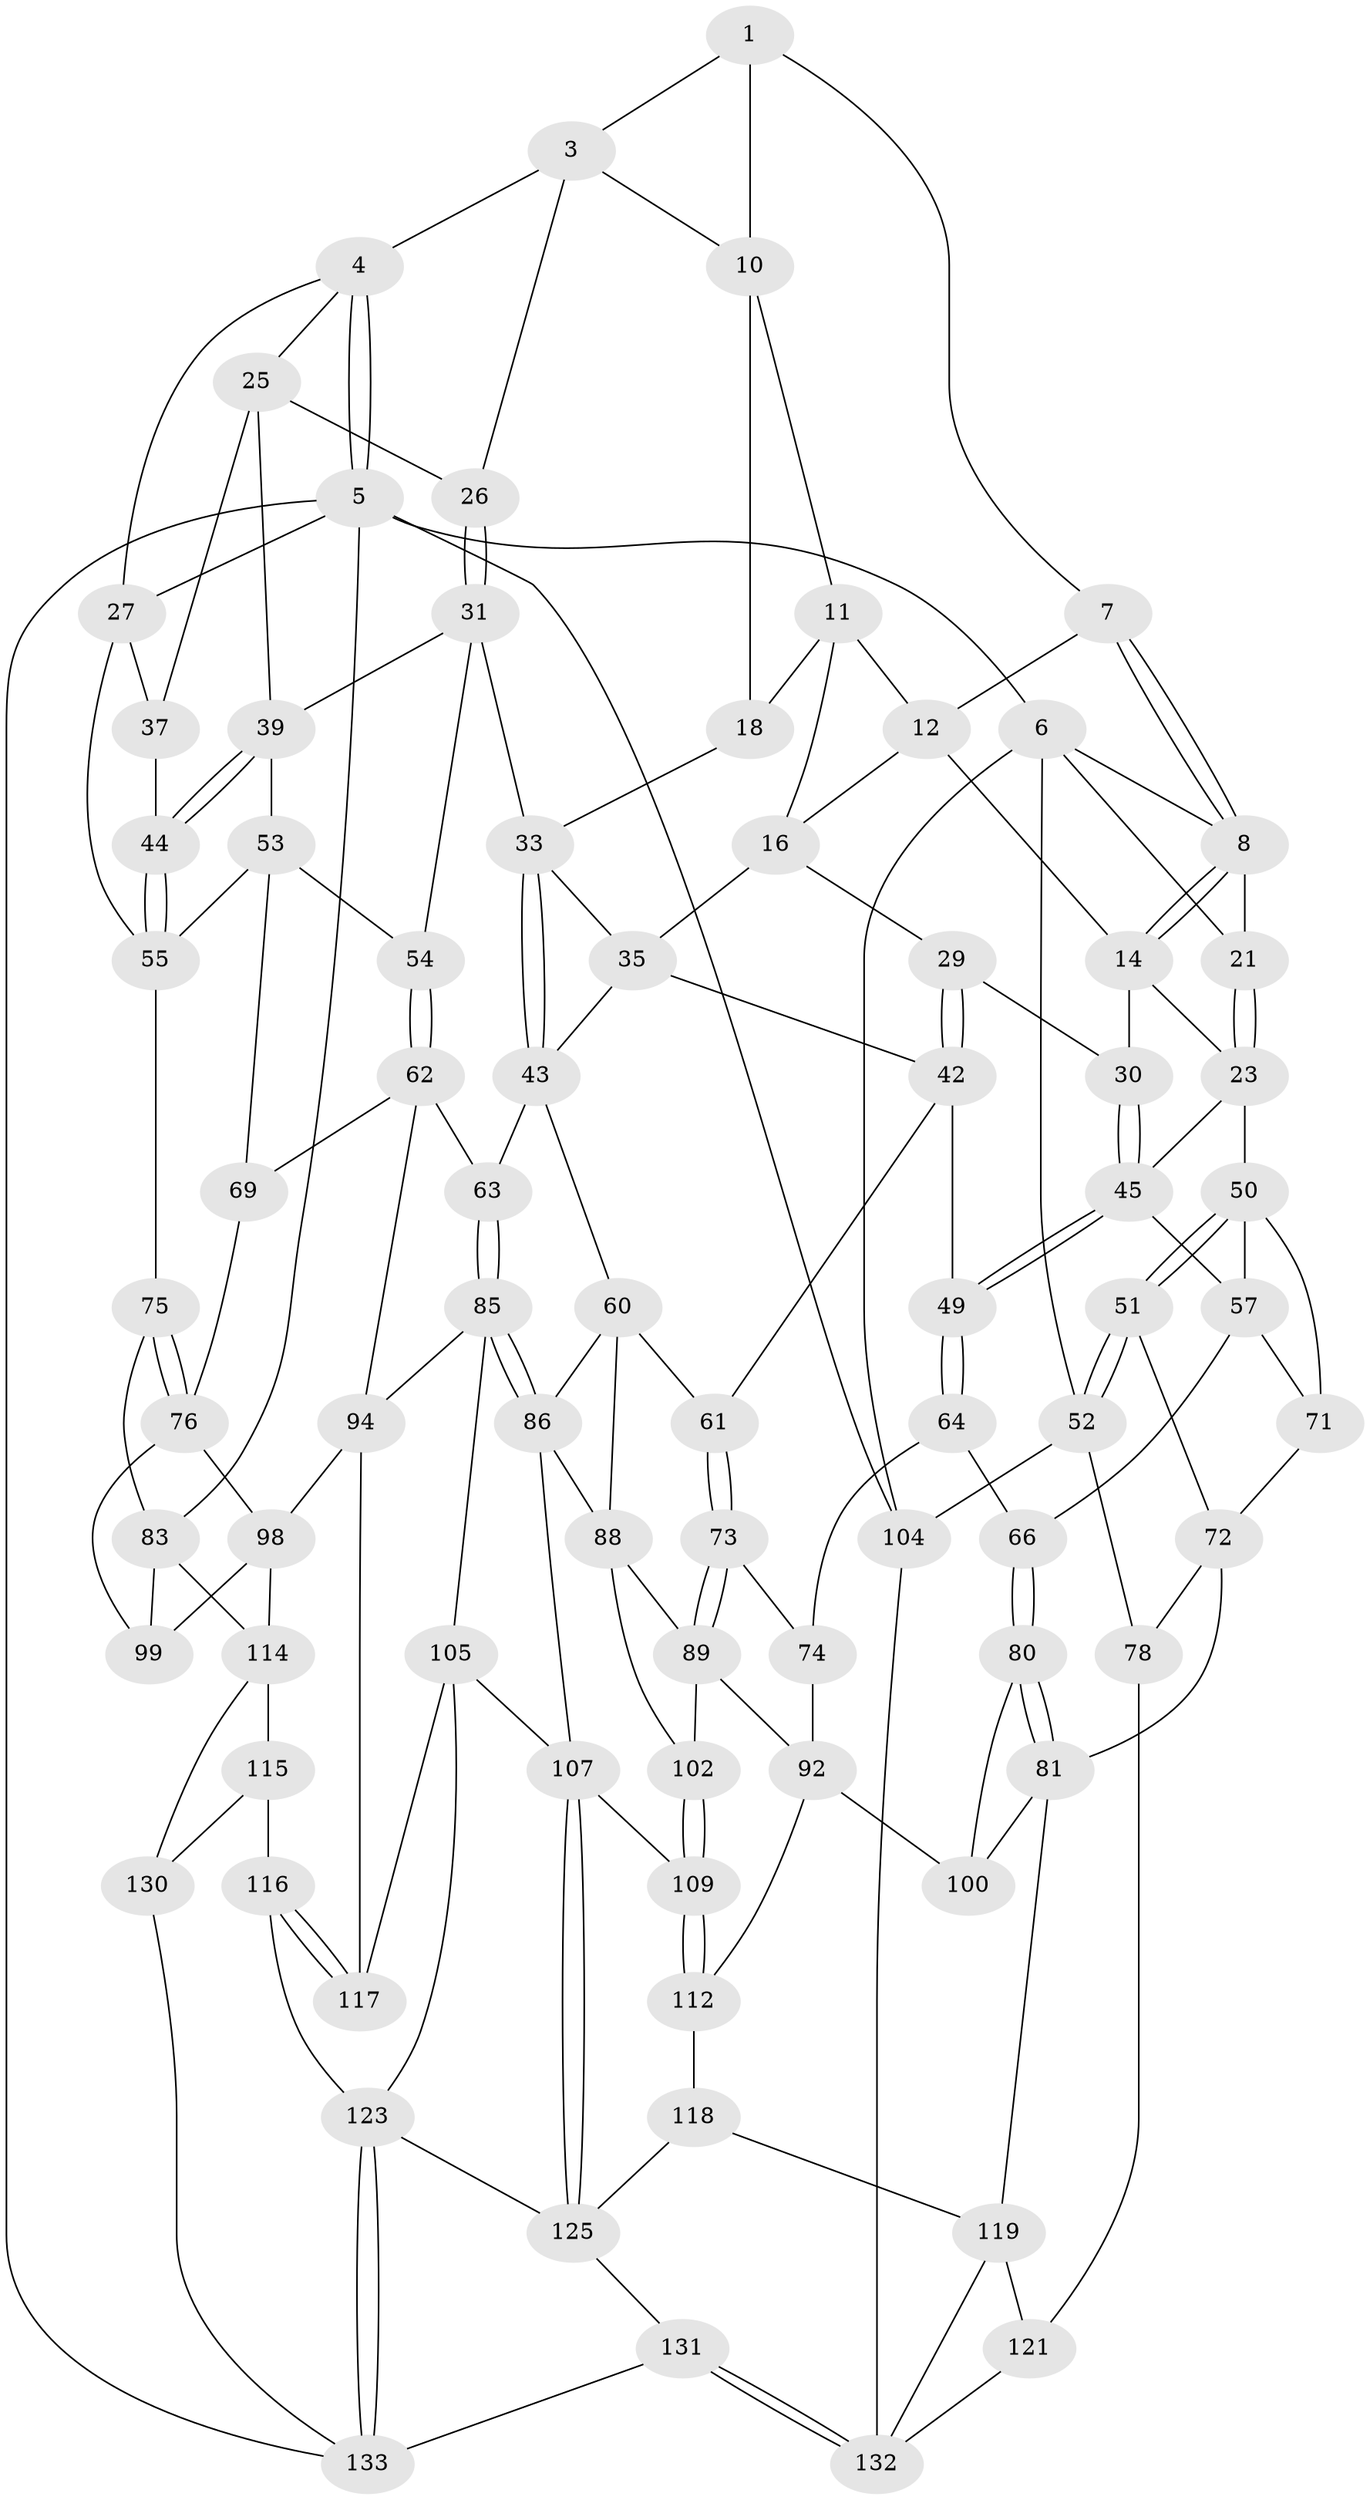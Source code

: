 // Generated by graph-tools (version 1.1) at 2025/52/02/27/25 19:52:44]
// undirected, 82 vertices, 176 edges
graph export_dot {
graph [start="1"]
  node [color=gray90,style=filled];
  1 [pos="+0.3020025642006294+0",super="+2"];
  3 [pos="+0.9562239439317592+0",super="+19"];
  4 [pos="+0.9805848509999174+0",super="+24"];
  5 [pos="+1+0",super="+82"];
  6 [pos="+0.19670433693313602+0",super="+20"];
  7 [pos="+0.2972880835665316+0"];
  8 [pos="+0.15436267849620056+0.1078307272313313",super="+9"];
  10 [pos="+0.6909986630817556+0",super="+17"];
  11 [pos="+0.4916170001625043+0.12217412461415869",super="+15"];
  12 [pos="+0.35844350533201674+0.09346776228994887",super="+13"];
  14 [pos="+0.23533979799292082+0.22261881583405035",super="+22"];
  16 [pos="+0.4404419301034793+0.2669097836363487",super="+28"];
  18 [pos="+0.618881726776066+0.251347799525639"];
  21 [pos="+0+0.16672892517481416"];
  23 [pos="+0.08501801649939864+0.3153932174760278",super="+47"];
  25 [pos="+0.8827347303797607+0.28903151475693073",super="+38"];
  26 [pos="+0.7896874642774299+0.3033203465220757"];
  27 [pos="+1+0.2815838687522968",super="+36"];
  29 [pos="+0.3577996379797528+0.33720828991383167"];
  30 [pos="+0.27646988387618465+0.33678940544899494"];
  31 [pos="+0.7857440123791897+0.31390225663229426",super="+32"];
  33 [pos="+0.6506542452658044+0.3690687034769977",super="+34"];
  35 [pos="+0.4767690680972318+0.3027877593485112",super="+41"];
  37 [pos="+1+0.37497638268095757"];
  39 [pos="+0.9089447668030649+0.35590923779012607",super="+40"];
  42 [pos="+0.3799598190795571+0.41923434676451427",super="+48"];
  43 [pos="+0.537838425728144+0.4713590384589089",super="+59"];
  44 [pos="+0.9144053920998134+0.4575352214447884"];
  45 [pos="+0.24967983499701596+0.4308976618536142",super="+46"];
  49 [pos="+0.2558876797595869+0.44127983144604666"];
  50 [pos="+0.062109277932228035+0.40826528495559133",super="+58"];
  51 [pos="+0+0.4756304817244666"];
  52 [pos="+0+0.470832899736669",super="+79"];
  53 [pos="+0.8451052541490346+0.42386361770876346",super="+56"];
  54 [pos="+0.7311329748177361+0.43317882440163763"];
  55 [pos="+0.8985308980496999+0.47768699947179644",super="+68"];
  57 [pos="+0.14005702216514865+0.4605738098625068",super="+67"];
  60 [pos="+0.4981301147231878+0.5087143849696149",super="+87"];
  61 [pos="+0.41921078782404275+0.5315864708998006"];
  62 [pos="+0.7239464288099046+0.5559644284957791",super="+70"];
  63 [pos="+0.6758025595699735+0.5551541117790608"];
  64 [pos="+0.23152210242986693+0.5254370057868407",super="+65"];
  66 [pos="+0.19724670785722825+0.5943139551770177"];
  69 [pos="+0.8396942610208351+0.5766689979028337"];
  71 [pos="+0.08896496128677567+0.5079285475981147"];
  72 [pos="+0.04714511443464539+0.5173710174416063",super="+77"];
  73 [pos="+0.40379247952779157+0.5629794665036287"];
  74 [pos="+0.4024504263635054+0.5642115952496795",super="+90"];
  75 [pos="+1+0.5946916070945756"];
  76 [pos="+0.8829668881366437+0.5867461849901087",super="+97"];
  78 [pos="+0+0.7537315180752248"];
  80 [pos="+0.18233217636980753+0.6215360377567611"];
  81 [pos="+0.10593661219156508+0.6781244080723331",super="+111"];
  83 [pos="+1+1",super="+84"];
  85 [pos="+0.5926929324002177+0.645669150773727",super="+96"];
  86 [pos="+0.5850550742939369+0.648250363062916",super="+103"];
  88 [pos="+0.48832733153727775+0.6622384120242264",super="+101"];
  89 [pos="+0.4654180010539946+0.6508184961703518",super="+91"];
  92 [pos="+0.36425851508604673+0.733594914473802",super="+93"];
  94 [pos="+0.7807506040764723+0.6695665625916613",super="+95"];
  98 [pos="+0.8781632783787465+0.7099440449941372",super="+110"];
  99 [pos="+1+0.7679745769678739"];
  100 [pos="+0.27890044909528666+0.7095297973411141"];
  102 [pos="+0.4799657555940159+0.7255548161821"];
  104 [pos="+0+1"];
  105 [pos="+0.6848639487821907+0.7556445942691343",super="+106"];
  107 [pos="+0.610523736637519+0.7874472331531489",super="+108"];
  109 [pos="+0.5197526651994369+0.811538631012957"];
  112 [pos="+0.4743532366199253+0.864242651642293",super="+113"];
  114 [pos="+0.9146847412676508+0.8346852353934903",super="+129"];
  115 [pos="+0.8794338769173113+0.8394496352400861",super="+128"];
  116 [pos="+0.8078435780999239+0.7815473840385829",super="+122"];
  117 [pos="+0.7687371752683076+0.6967011108016524"];
  118 [pos="+0.27461747544520787+0.8604522533960337",super="+127"];
  119 [pos="+0.2177272050124903+0.8613565525510427",super="+120"];
  121 [pos="+0.131840816039211+0.9036399795762096"];
  123 [pos="+0.7289529560027406+0.9002353012645821",super="+124"];
  125 [pos="+0.6168094571033095+0.9335972066261924",super="+126"];
  130 [pos="+0.8474767644235214+1"];
  131 [pos="+0.4712552019244004+1"];
  132 [pos="+0.31957224453737526+1",super="+135"];
  133 [pos="+0.6675796279762893+1",super="+134"];
  1 -- 7;
  1 -- 10;
  1 -- 3;
  3 -- 4;
  3 -- 26;
  3 -- 10;
  4 -- 5;
  4 -- 5;
  4 -- 25;
  4 -- 27;
  5 -- 6;
  5 -- 27;
  5 -- 104;
  5 -- 83;
  5 -- 133;
  6 -- 8;
  6 -- 104;
  6 -- 52;
  6 -- 21;
  7 -- 8;
  7 -- 8;
  7 -- 12;
  8 -- 14;
  8 -- 14;
  8 -- 21;
  10 -- 11;
  10 -- 18;
  11 -- 12;
  11 -- 16;
  11 -- 18;
  12 -- 16;
  12 -- 14;
  14 -- 23;
  14 -- 30;
  16 -- 35;
  16 -- 29;
  18 -- 33;
  21 -- 23;
  21 -- 23;
  23 -- 50;
  23 -- 45;
  25 -- 26;
  25 -- 37;
  25 -- 39;
  26 -- 31;
  26 -- 31;
  27 -- 37;
  27 -- 55;
  29 -- 30;
  29 -- 42;
  29 -- 42;
  30 -- 45;
  30 -- 45;
  31 -- 33;
  31 -- 54;
  31 -- 39;
  33 -- 43;
  33 -- 43;
  33 -- 35;
  35 -- 43;
  35 -- 42;
  37 -- 44;
  39 -- 44;
  39 -- 44;
  39 -- 53;
  42 -- 49;
  42 -- 61;
  43 -- 60;
  43 -- 63;
  44 -- 55;
  44 -- 55;
  45 -- 49;
  45 -- 49;
  45 -- 57;
  49 -- 64;
  49 -- 64;
  50 -- 51;
  50 -- 51;
  50 -- 57;
  50 -- 71;
  51 -- 52;
  51 -- 52;
  51 -- 72;
  52 -- 104;
  52 -- 78;
  53 -- 54;
  53 -- 69;
  53 -- 55;
  54 -- 62;
  54 -- 62;
  55 -- 75;
  57 -- 66;
  57 -- 71;
  60 -- 61;
  60 -- 88;
  60 -- 86;
  61 -- 73;
  61 -- 73;
  62 -- 63;
  62 -- 94;
  62 -- 69;
  63 -- 85;
  63 -- 85;
  64 -- 74 [weight=2];
  64 -- 66;
  66 -- 80;
  66 -- 80;
  69 -- 76;
  71 -- 72;
  72 -- 81;
  72 -- 78;
  73 -- 74;
  73 -- 89;
  73 -- 89;
  74 -- 92;
  75 -- 76;
  75 -- 76;
  75 -- 83;
  76 -- 98;
  76 -- 99;
  78 -- 121;
  80 -- 81;
  80 -- 81;
  80 -- 100;
  81 -- 100;
  81 -- 119;
  83 -- 99;
  83 -- 114;
  85 -- 86;
  85 -- 86;
  85 -- 105;
  85 -- 94;
  86 -- 88;
  86 -- 107;
  88 -- 89;
  88 -- 102;
  89 -- 92;
  89 -- 102;
  92 -- 100;
  92 -- 112;
  94 -- 98;
  94 -- 117;
  98 -- 99;
  98 -- 114;
  102 -- 109;
  102 -- 109;
  104 -- 132;
  105 -- 117;
  105 -- 107;
  105 -- 123;
  107 -- 125;
  107 -- 125;
  107 -- 109;
  109 -- 112;
  109 -- 112;
  112 -- 118 [weight=2];
  114 -- 115;
  114 -- 130;
  115 -- 116 [weight=2];
  115 -- 130;
  116 -- 117;
  116 -- 117;
  116 -- 123;
  118 -- 119;
  118 -- 125;
  119 -- 121;
  119 -- 132;
  121 -- 132;
  123 -- 133;
  123 -- 133;
  123 -- 125;
  125 -- 131;
  130 -- 133;
  131 -- 132;
  131 -- 132;
  131 -- 133;
}
